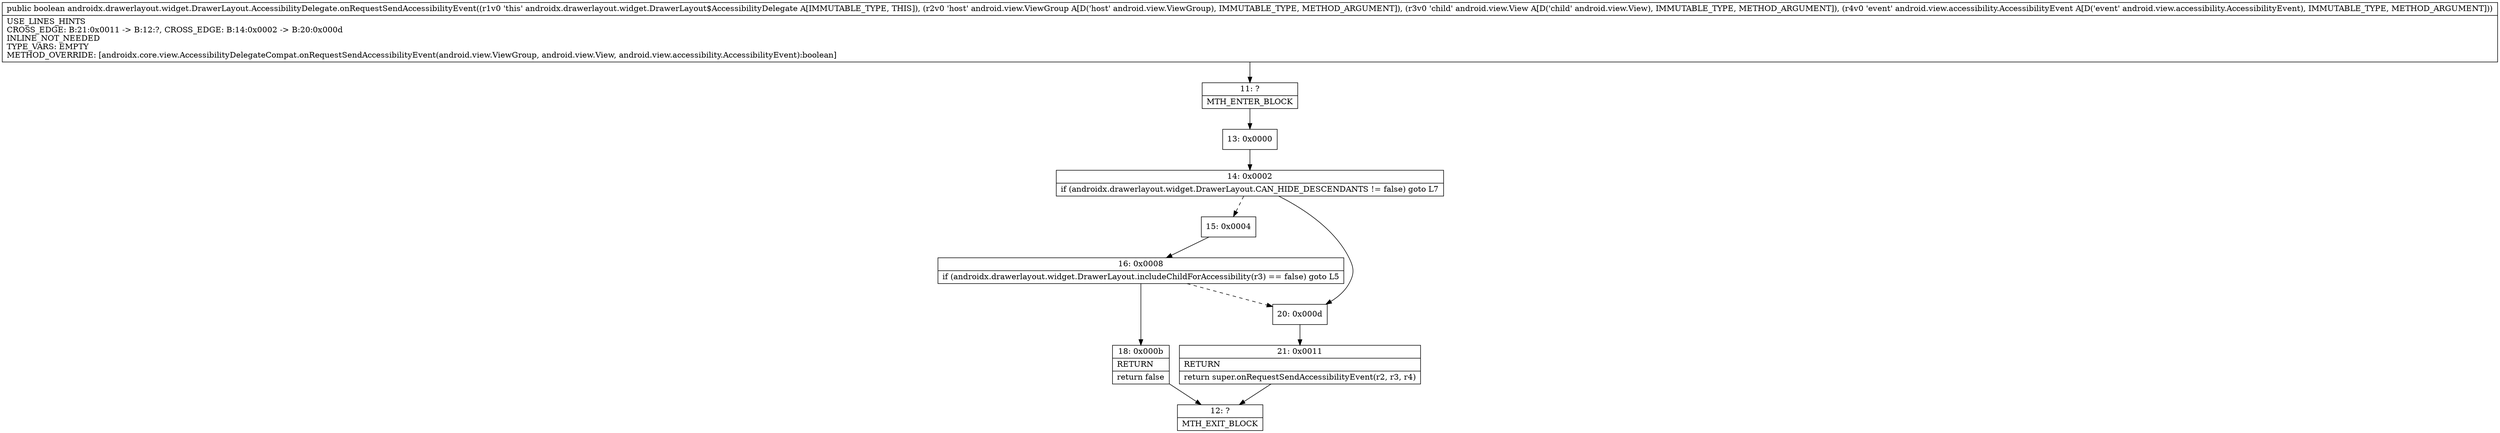 digraph "CFG forandroidx.drawerlayout.widget.DrawerLayout.AccessibilityDelegate.onRequestSendAccessibilityEvent(Landroid\/view\/ViewGroup;Landroid\/view\/View;Landroid\/view\/accessibility\/AccessibilityEvent;)Z" {
Node_11 [shape=record,label="{11\:\ ?|MTH_ENTER_BLOCK\l}"];
Node_13 [shape=record,label="{13\:\ 0x0000}"];
Node_14 [shape=record,label="{14\:\ 0x0002|if (androidx.drawerlayout.widget.DrawerLayout.CAN_HIDE_DESCENDANTS != false) goto L7\l}"];
Node_15 [shape=record,label="{15\:\ 0x0004}"];
Node_16 [shape=record,label="{16\:\ 0x0008|if (androidx.drawerlayout.widget.DrawerLayout.includeChildForAccessibility(r3) == false) goto L5\l}"];
Node_18 [shape=record,label="{18\:\ 0x000b|RETURN\l|return false\l}"];
Node_12 [shape=record,label="{12\:\ ?|MTH_EXIT_BLOCK\l}"];
Node_20 [shape=record,label="{20\:\ 0x000d}"];
Node_21 [shape=record,label="{21\:\ 0x0011|RETURN\l|return super.onRequestSendAccessibilityEvent(r2, r3, r4)\l}"];
MethodNode[shape=record,label="{public boolean androidx.drawerlayout.widget.DrawerLayout.AccessibilityDelegate.onRequestSendAccessibilityEvent((r1v0 'this' androidx.drawerlayout.widget.DrawerLayout$AccessibilityDelegate A[IMMUTABLE_TYPE, THIS]), (r2v0 'host' android.view.ViewGroup A[D('host' android.view.ViewGroup), IMMUTABLE_TYPE, METHOD_ARGUMENT]), (r3v0 'child' android.view.View A[D('child' android.view.View), IMMUTABLE_TYPE, METHOD_ARGUMENT]), (r4v0 'event' android.view.accessibility.AccessibilityEvent A[D('event' android.view.accessibility.AccessibilityEvent), IMMUTABLE_TYPE, METHOD_ARGUMENT]))  | USE_LINES_HINTS\lCROSS_EDGE: B:21:0x0011 \-\> B:12:?, CROSS_EDGE: B:14:0x0002 \-\> B:20:0x000d\lINLINE_NOT_NEEDED\lTYPE_VARS: EMPTY\lMETHOD_OVERRIDE: [androidx.core.view.AccessibilityDelegateCompat.onRequestSendAccessibilityEvent(android.view.ViewGroup, android.view.View, android.view.accessibility.AccessibilityEvent):boolean]\l}"];
MethodNode -> Node_11;Node_11 -> Node_13;
Node_13 -> Node_14;
Node_14 -> Node_15[style=dashed];
Node_14 -> Node_20;
Node_15 -> Node_16;
Node_16 -> Node_18;
Node_16 -> Node_20[style=dashed];
Node_18 -> Node_12;
Node_20 -> Node_21;
Node_21 -> Node_12;
}

